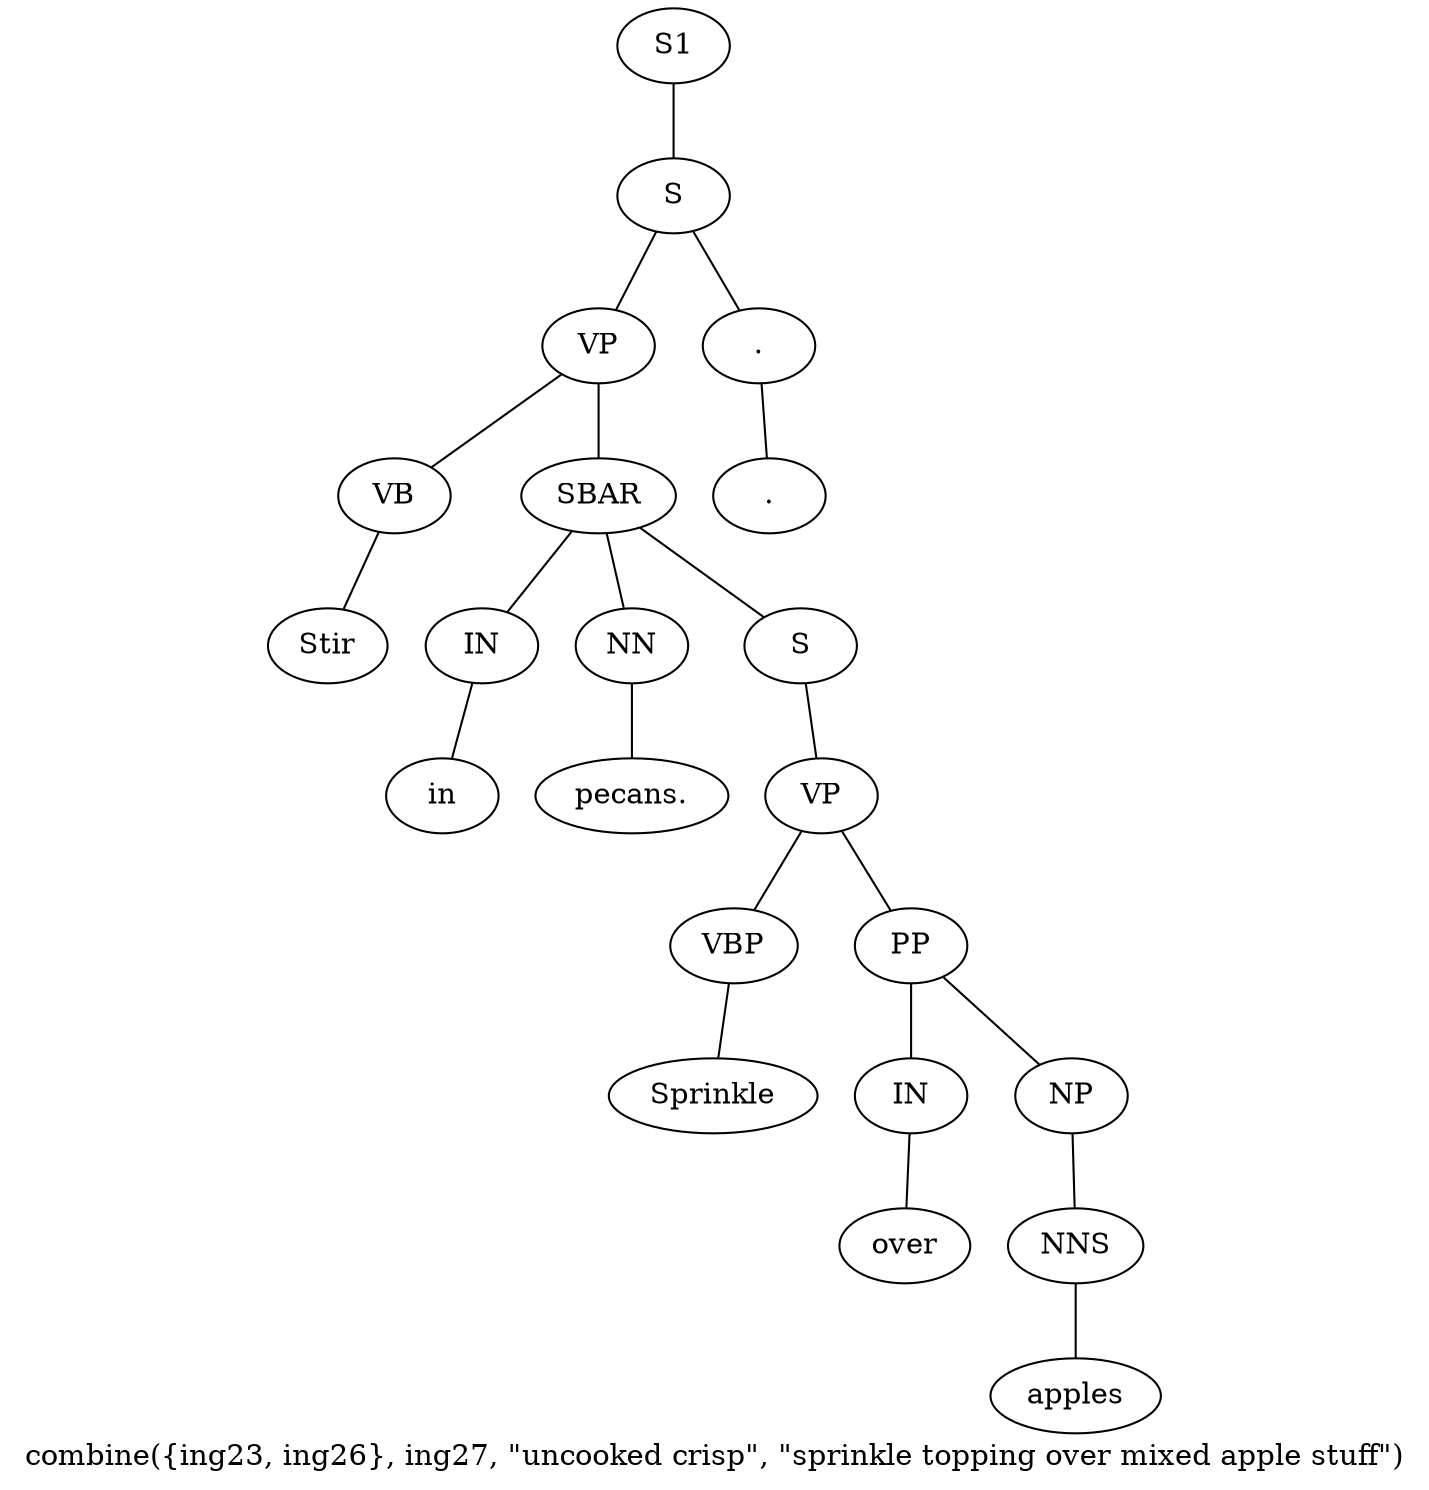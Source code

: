 graph SyntaxGraph {
	label = "combine({ing23, ing26}, ing27, \"uncooked crisp\", \"sprinkle topping over mixed apple stuff\")";
	Node0 [label="S1"];
	Node1 [label="S"];
	Node2 [label="VP"];
	Node3 [label="VB"];
	Node4 [label="Stir"];
	Node5 [label="SBAR"];
	Node6 [label="IN"];
	Node7 [label="in"];
	Node8 [label="NN"];
	Node9 [label="pecans."];
	Node10 [label="S"];
	Node11 [label="VP"];
	Node12 [label="VBP"];
	Node13 [label="Sprinkle"];
	Node14 [label="PP"];
	Node15 [label="IN"];
	Node16 [label="over"];
	Node17 [label="NP"];
	Node18 [label="NNS"];
	Node19 [label="apples"];
	Node20 [label="."];
	Node21 [label="."];

	Node0 -- Node1;
	Node1 -- Node2;
	Node1 -- Node20;
	Node2 -- Node3;
	Node2 -- Node5;
	Node3 -- Node4;
	Node5 -- Node6;
	Node5 -- Node8;
	Node5 -- Node10;
	Node6 -- Node7;
	Node8 -- Node9;
	Node10 -- Node11;
	Node11 -- Node12;
	Node11 -- Node14;
	Node12 -- Node13;
	Node14 -- Node15;
	Node14 -- Node17;
	Node15 -- Node16;
	Node17 -- Node18;
	Node18 -- Node19;
	Node20 -- Node21;
}